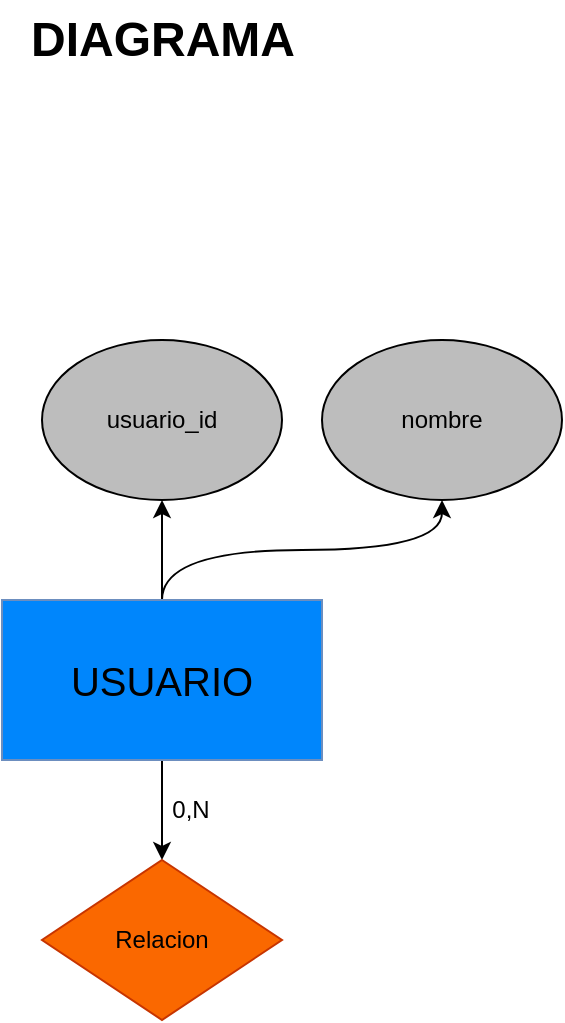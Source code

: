 <mxfile version="23.1.6" type="github">
  <diagram name="Página-1" id="66d4KHj_OgP5LqxQDh67">
    <mxGraphModel dx="1180" dy="745" grid="1" gridSize="10" guides="1" tooltips="1" connect="1" arrows="1" fold="1" page="1" pageScale="1" pageWidth="827" pageHeight="1169" math="0" shadow="0">
      <root>
        <mxCell id="0" />
        <mxCell id="1" parent="0" />
        <mxCell id="7S2LlwF4u6BCzw5qo6hx-10" style="edgeStyle=orthogonalEdgeStyle;rounded=0;orthogonalLoop=1;jettySize=auto;html=1;exitX=0.5;exitY=0;exitDx=0;exitDy=0;curved=1;" edge="1" parent="1" source="7S2LlwF4u6BCzw5qo6hx-1" target="7S2LlwF4u6BCzw5qo6hx-3">
          <mxGeometry relative="1" as="geometry" />
        </mxCell>
        <mxCell id="7S2LlwF4u6BCzw5qo6hx-11" style="edgeStyle=orthogonalEdgeStyle;rounded=0;orthogonalLoop=1;jettySize=auto;html=1;exitX=0.5;exitY=0;exitDx=0;exitDy=0;entryX=0.5;entryY=1;entryDx=0;entryDy=0;curved=1;strokeColor=default;" edge="1" parent="1" source="7S2LlwF4u6BCzw5qo6hx-1" target="7S2LlwF4u6BCzw5qo6hx-6">
          <mxGeometry relative="1" as="geometry" />
        </mxCell>
        <mxCell id="7S2LlwF4u6BCzw5qo6hx-12" style="edgeStyle=orthogonalEdgeStyle;rounded=0;orthogonalLoop=1;jettySize=auto;html=1;exitX=0.5;exitY=1;exitDx=0;exitDy=0;entryX=0.5;entryY=0;entryDx=0;entryDy=0;curved=1;" edge="1" parent="1" source="7S2LlwF4u6BCzw5qo6hx-1" target="7S2LlwF4u6BCzw5qo6hx-4">
          <mxGeometry relative="1" as="geometry" />
        </mxCell>
        <mxCell id="7S2LlwF4u6BCzw5qo6hx-1" value="&lt;font style=&quot;font-size: 20px;&quot;&gt;USUARIO&lt;/font&gt;" style="rounded=0;whiteSpace=wrap;html=1;fillColor=#0086FC;strokeColor=#6c8ebf;" vertex="1" parent="1">
          <mxGeometry x="320" y="300" width="160" height="80" as="geometry" />
        </mxCell>
        <mxCell id="7S2LlwF4u6BCzw5qo6hx-2" value="DIAGRAMA" style="text;strokeColor=none;fillColor=none;html=1;fontSize=24;fontStyle=1;verticalAlign=middle;align=center;" vertex="1" parent="1">
          <mxGeometry x="350" width="100" height="40" as="geometry" />
        </mxCell>
        <mxCell id="7S2LlwF4u6BCzw5qo6hx-3" value="usuario_id" style="ellipse;whiteSpace=wrap;html=1;fillColor=#BDBDBD;" vertex="1" parent="1">
          <mxGeometry x="340" y="170" width="120" height="80" as="geometry" />
        </mxCell>
        <mxCell id="7S2LlwF4u6BCzw5qo6hx-4" value="Relacion" style="rhombus;whiteSpace=wrap;html=1;fillColor=#fa6800;fontColor=#000000;strokeColor=#C73500;" vertex="1" parent="1">
          <mxGeometry x="340" y="430" width="120" height="80" as="geometry" />
        </mxCell>
        <mxCell id="7S2LlwF4u6BCzw5qo6hx-6" value="nombre" style="ellipse;whiteSpace=wrap;html=1;fillColor=#BDBDBD;" vertex="1" parent="1">
          <mxGeometry x="480" y="170" width="120" height="80" as="geometry" />
        </mxCell>
        <mxCell id="7S2LlwF4u6BCzw5qo6hx-13" value="0,N" style="text;html=1;align=center;verticalAlign=middle;resizable=0;points=[];autosize=1;strokeColor=none;fillColor=none;" vertex="1" parent="1">
          <mxGeometry x="394" y="390" width="40" height="30" as="geometry" />
        </mxCell>
      </root>
    </mxGraphModel>
  </diagram>
</mxfile>
